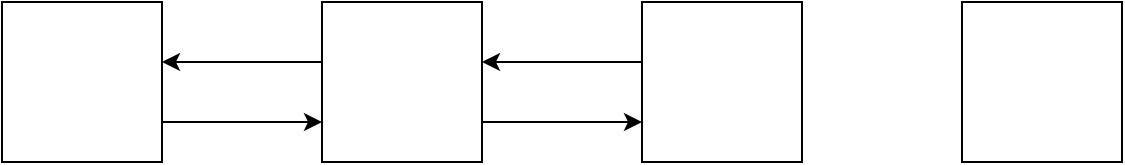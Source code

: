 <mxfile version="16.2.7" type="github"><diagram id="N-n1nX_3dNojhys9q78M" name="Page-1"><mxGraphModel dx="796" dy="432" grid="1" gridSize="10" guides="1" tooltips="1" connect="1" arrows="1" fold="1" page="1" pageScale="1" pageWidth="827" pageHeight="1169" math="0" shadow="0"><root><mxCell id="0"/><mxCell id="1" parent="0"/><mxCell id="-6L-YQLgi0TW_CS2mfel-5" value="" style="edgeStyle=orthogonalEdgeStyle;rounded=0;orthogonalLoop=1;jettySize=auto;html=1;" parent="1" source="-6L-YQLgi0TW_CS2mfel-1" target="-6L-YQLgi0TW_CS2mfel-2" edge="1"><mxGeometry relative="1" as="geometry"><Array as="points"><mxPoint x="190" y="180"/><mxPoint x="190" y="180"/></Array></mxGeometry></mxCell><mxCell id="-6L-YQLgi0TW_CS2mfel-1" value="" style="whiteSpace=wrap;html=1;aspect=fixed;" parent="1" vertex="1"><mxGeometry x="80" y="120" width="80" height="80" as="geometry"/></mxCell><mxCell id="-6L-YQLgi0TW_CS2mfel-7" value="" style="edgeStyle=orthogonalEdgeStyle;rounded=0;orthogonalLoop=1;jettySize=auto;html=1;" parent="1" source="-6L-YQLgi0TW_CS2mfel-2" target="-6L-YQLgi0TW_CS2mfel-1" edge="1"><mxGeometry relative="1" as="geometry"><Array as="points"><mxPoint x="220" y="150"/><mxPoint x="220" y="150"/></Array></mxGeometry></mxCell><mxCell id="-6L-YQLgi0TW_CS2mfel-9" value="" style="edgeStyle=orthogonalEdgeStyle;rounded=0;orthogonalLoop=1;jettySize=auto;html=1;" parent="1" source="-6L-YQLgi0TW_CS2mfel-2" target="-6L-YQLgi0TW_CS2mfel-3" edge="1"><mxGeometry relative="1" as="geometry"><Array as="points"><mxPoint x="360" y="180"/><mxPoint x="360" y="180"/></Array></mxGeometry></mxCell><mxCell id="-6L-YQLgi0TW_CS2mfel-2" value="" style="whiteSpace=wrap;html=1;aspect=fixed;" parent="1" vertex="1"><mxGeometry x="240" y="120" width="80" height="80" as="geometry"/></mxCell><mxCell id="-6L-YQLgi0TW_CS2mfel-10" value="" style="edgeStyle=orthogonalEdgeStyle;rounded=0;orthogonalLoop=1;jettySize=auto;html=1;" parent="1" source="-6L-YQLgi0TW_CS2mfel-3" target="-6L-YQLgi0TW_CS2mfel-2" edge="1"><mxGeometry relative="1" as="geometry"><Array as="points"><mxPoint x="380" y="150"/><mxPoint x="380" y="150"/></Array></mxGeometry></mxCell><mxCell id="-6L-YQLgi0TW_CS2mfel-3" value="" style="whiteSpace=wrap;html=1;aspect=fixed;" parent="1" vertex="1"><mxGeometry x="400" y="120" width="80" height="80" as="geometry"/></mxCell><mxCell id="-6L-YQLgi0TW_CS2mfel-4" value="" style="whiteSpace=wrap;html=1;aspect=fixed;" parent="1" vertex="1"><mxGeometry x="560" y="120" width="80" height="80" as="geometry"/></mxCell></root></mxGraphModel></diagram></mxfile>
